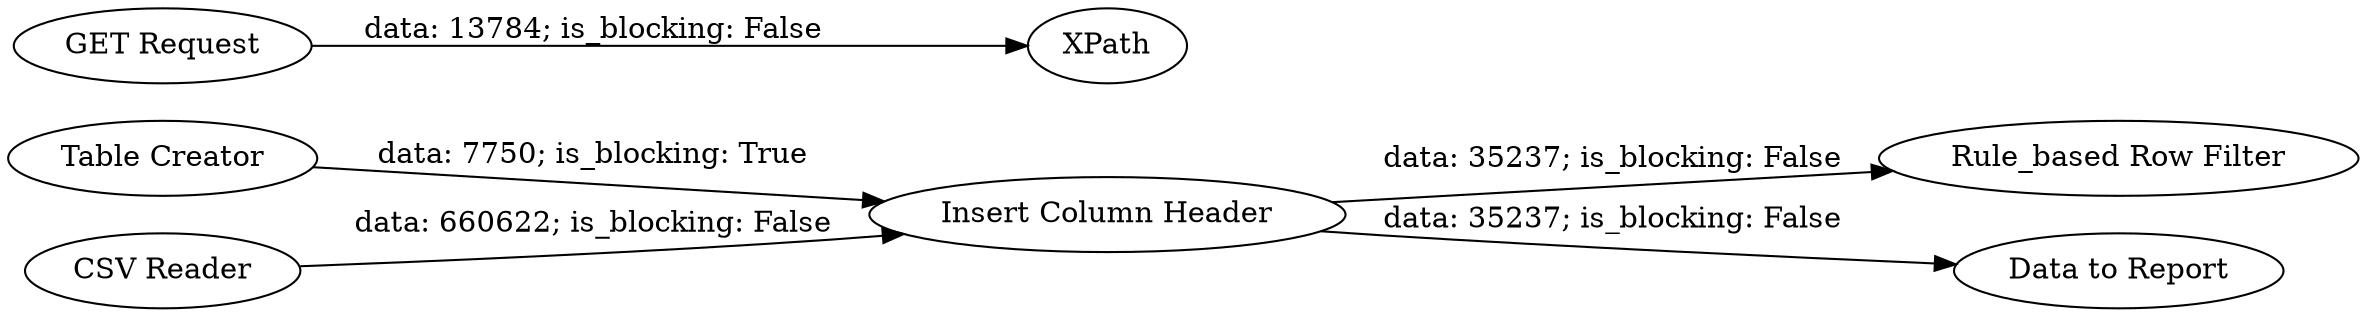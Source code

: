 digraph {
	"-7808055512977203621_8" [label="Insert Column Header"]
	"-7808055512977203621_12" [label="Rule_based Row Filter"]
	"-7808055512977203621_2" [label=XPath]
	"-7808055512977203621_9" [label="Table Creator"]
	"-7808055512977203621_7" [label="CSV Reader"]
	"-7808055512977203621_1" [label="GET Request"]
	"-7808055512977203621_13" [label="Data to Report"]
	"-7808055512977203621_9" -> "-7808055512977203621_8" [label="data: 7750; is_blocking: True"]
	"-7808055512977203621_8" -> "-7808055512977203621_13" [label="data: 35237; is_blocking: False"]
	"-7808055512977203621_7" -> "-7808055512977203621_8" [label="data: 660622; is_blocking: False"]
	"-7808055512977203621_8" -> "-7808055512977203621_12" [label="data: 35237; is_blocking: False"]
	"-7808055512977203621_1" -> "-7808055512977203621_2" [label="data: 13784; is_blocking: False"]
	rankdir=LR
}
